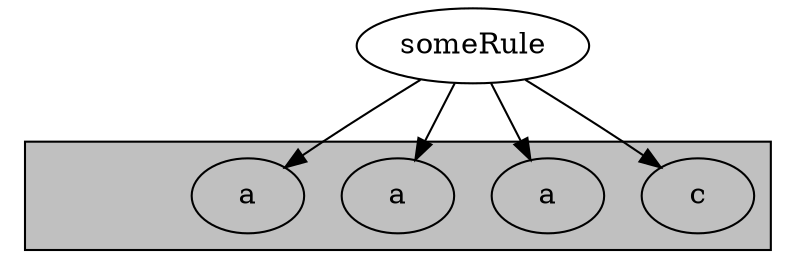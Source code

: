 
      digraph string_of_child
      {
                S[label = "someRule"]

                c[label = "c"];
                a1[label = "a"];
                a2[label = "a"];
                a3[label = "a"];

                S -> c;
                S -> a1;
                S -> a2;
                S -> a3;

              subgraph cluster_STR
              {
                      bgcolor = grey;
                      str[label = "",texlbl = "$Str:$",shape = plaintext]
                      c
                      a1;
                      a2;
                      a3;

              };
      }
      
